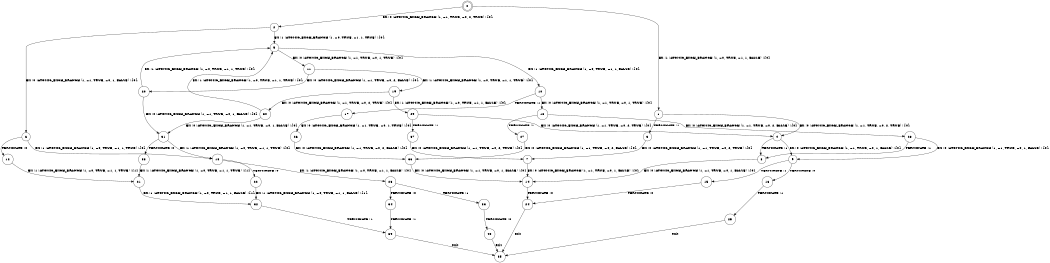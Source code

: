 digraph BCG {
size = "7, 10.5";
center = TRUE;
node [shape = circle];
0 [peripheries = 2];
0 -> 1 [label = "EX !1 !ATOMIC_EXCH_BRANCH (1, +0, TRUE, +1, 1, FALSE) !{0}"];
0 -> 2 [label = "EX !0 !ATOMIC_EXCH_BRANCH (1, +1, TRUE, +0, 2, TRUE) !{0}"];
1 -> 3 [label = "TERMINATE !1"];
1 -> 4 [label = "EX !0 !ATOMIC_EXCH_BRANCH (1, +1, TRUE, +0, 2, TRUE) !{0}"];
2 -> 5 [label = "EX !1 !ATOMIC_EXCH_BRANCH (1, +0, TRUE, +1, 1, TRUE) !{0}"];
2 -> 6 [label = "EX !0 !ATOMIC_EXCH_BRANCH (1, +1, TRUE, +0, 1, FALSE) !{0}"];
3 -> 7 [label = "EX !0 !ATOMIC_EXCH_BRANCH (1, +1, TRUE, +0, 2, TRUE) !{0}"];
4 -> 8 [label = "TERMINATE !1"];
4 -> 9 [label = "EX !0 !ATOMIC_EXCH_BRANCH (1, +1, TRUE, +0, 1, FALSE) !{0}"];
5 -> 10 [label = "EX !1 !ATOMIC_EXCH_BRANCH (1, +0, TRUE, +1, 1, FALSE) !{0}"];
5 -> 11 [label = "EX !0 !ATOMIC_EXCH_BRANCH (1, +1, TRUE, +0, 1, TRUE) !{0}"];
6 -> 12 [label = "TERMINATE !0"];
6 -> 13 [label = "EX !1 !ATOMIC_EXCH_BRANCH (1, +0, TRUE, +1, 1, TRUE) !{0}"];
7 -> 14 [label = "EX !0 !ATOMIC_EXCH_BRANCH (1, +1, TRUE, +0, 1, FALSE) !{0}"];
8 -> 14 [label = "EX !0 !ATOMIC_EXCH_BRANCH (1, +1, TRUE, +0, 1, FALSE) !{0}"];
9 -> 15 [label = "TERMINATE !1"];
9 -> 16 [label = "TERMINATE !0"];
10 -> 17 [label = "TERMINATE !1"];
10 -> 18 [label = "EX !0 !ATOMIC_EXCH_BRANCH (1, +1, TRUE, +0, 1, TRUE) !{0}"];
11 -> 19 [label = "EX !1 !ATOMIC_EXCH_BRANCH (1, +0, TRUE, +1, 1, TRUE) !{0}"];
11 -> 20 [label = "EX !0 !ATOMIC_EXCH_BRANCH (1, +1, TRUE, +0, 2, FALSE) !{0}"];
12 -> 21 [label = "EX !1 !ATOMIC_EXCH_BRANCH (1, +0, TRUE, +1, 1, TRUE) !{1}"];
13 -> 22 [label = "TERMINATE !0"];
13 -> 23 [label = "EX !1 !ATOMIC_EXCH_BRANCH (1, +0, TRUE, +1, 1, FALSE) !{0}"];
14 -> 24 [label = "TERMINATE !0"];
15 -> 24 [label = "TERMINATE !0"];
16 -> 25 [label = "TERMINATE !1"];
17 -> 26 [label = "EX !0 !ATOMIC_EXCH_BRANCH (1, +1, TRUE, +0, 1, TRUE) !{0}"];
18 -> 27 [label = "TERMINATE !1"];
18 -> 28 [label = "EX !0 !ATOMIC_EXCH_BRANCH (1, +1, TRUE, +0, 2, FALSE) !{0}"];
19 -> 29 [label = "EX !1 !ATOMIC_EXCH_BRANCH (1, +0, TRUE, +1, 1, FALSE) !{0}"];
19 -> 30 [label = "EX !0 !ATOMIC_EXCH_BRANCH (1, +1, TRUE, +0, 2, TRUE) !{0}"];
20 -> 5 [label = "EX !1 !ATOMIC_EXCH_BRANCH (1, +0, TRUE, +1, 1, TRUE) !{0}"];
20 -> 31 [label = "EX !0 !ATOMIC_EXCH_BRANCH (1, +1, TRUE, +0, 1, FALSE) !{0}"];
21 -> 32 [label = "EX !1 !ATOMIC_EXCH_BRANCH (1, +0, TRUE, +1, 1, FALSE) !{1}"];
22 -> 32 [label = "EX !1 !ATOMIC_EXCH_BRANCH (1, +0, TRUE, +1, 1, FALSE) !{1}"];
23 -> 33 [label = "TERMINATE !1"];
23 -> 34 [label = "TERMINATE !0"];
24 -> 35 [label = "exit"];
25 -> 35 [label = "exit"];
26 -> 36 [label = "EX !0 !ATOMIC_EXCH_BRANCH (1, +1, TRUE, +0, 2, FALSE) !{0}"];
27 -> 36 [label = "EX !0 !ATOMIC_EXCH_BRANCH (1, +1, TRUE, +0, 2, FALSE) !{0}"];
28 -> 8 [label = "TERMINATE !1"];
28 -> 9 [label = "EX !0 !ATOMIC_EXCH_BRANCH (1, +1, TRUE, +0, 1, FALSE) !{0}"];
29 -> 37 [label = "TERMINATE !1"];
29 -> 4 [label = "EX !0 !ATOMIC_EXCH_BRANCH (1, +1, TRUE, +0, 2, TRUE) !{0}"];
30 -> 5 [label = "EX !1 !ATOMIC_EXCH_BRANCH (1, +0, TRUE, +1, 1, TRUE) !{0}"];
30 -> 31 [label = "EX !0 !ATOMIC_EXCH_BRANCH (1, +1, TRUE, +0, 1, FALSE) !{0}"];
31 -> 38 [label = "TERMINATE !0"];
31 -> 13 [label = "EX !1 !ATOMIC_EXCH_BRANCH (1, +0, TRUE, +1, 1, TRUE) !{0}"];
32 -> 39 [label = "TERMINATE !1"];
33 -> 40 [label = "TERMINATE !0"];
34 -> 39 [label = "TERMINATE !1"];
36 -> 14 [label = "EX !0 !ATOMIC_EXCH_BRANCH (1, +1, TRUE, +0, 1, FALSE) !{0}"];
37 -> 7 [label = "EX !0 !ATOMIC_EXCH_BRANCH (1, +1, TRUE, +0, 2, TRUE) !{0}"];
38 -> 21 [label = "EX !1 !ATOMIC_EXCH_BRANCH (1, +0, TRUE, +1, 1, TRUE) !{1}"];
39 -> 35 [label = "exit"];
40 -> 35 [label = "exit"];
}
